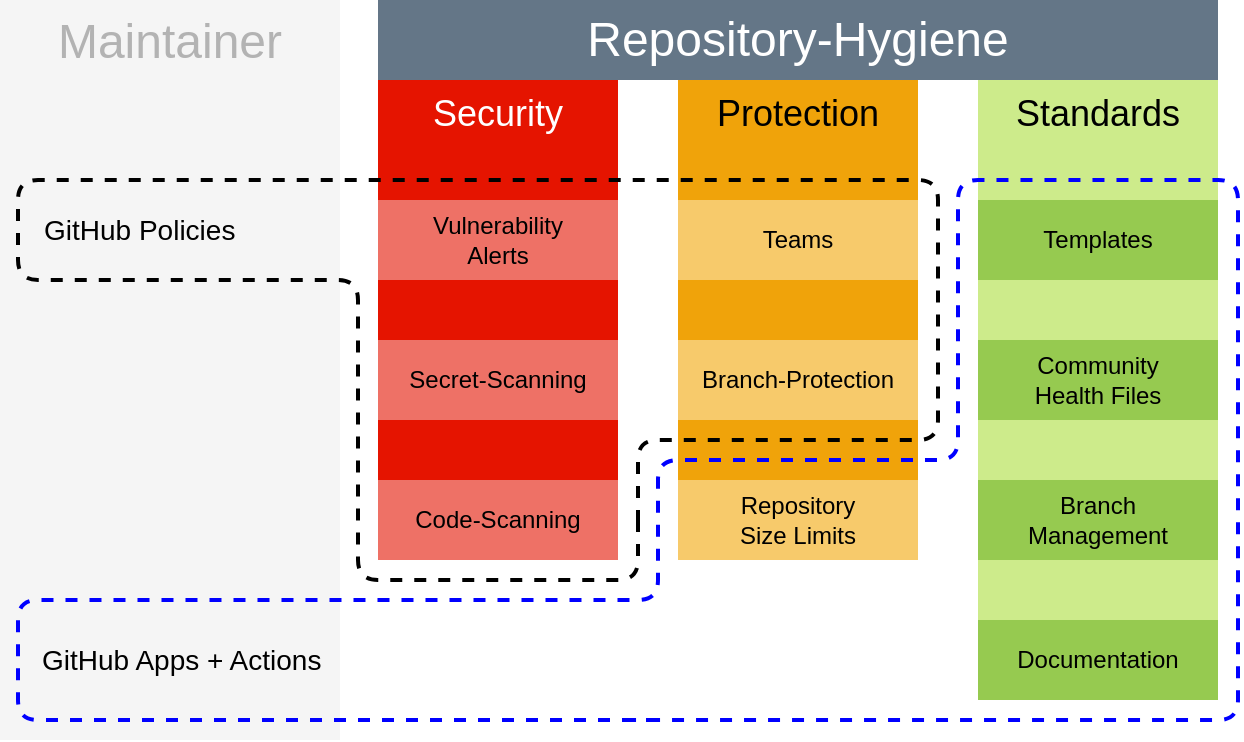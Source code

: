 <mxfile version="13.0.3" type="device"><diagram id="C5RBs43oDa-KdzZeNtuy" name="Page-1"><mxGraphModel dx="836" dy="590" grid="1" gridSize="10" guides="1" tooltips="1" connect="1" arrows="1" fold="1" page="1" pageScale="1" pageWidth="1169" pageHeight="827" math="0" shadow="0"><root><mxCell id="WIyWlLk6GJQsqaUBKTNV-0"/><mxCell id="WIyWlLk6GJQsqaUBKTNV-1" parent="WIyWlLk6GJQsqaUBKTNV-0"/><mxCell id="3v46Rg5vZmjxim807ceB-3" value="Standards" style="rounded=1;whiteSpace=wrap;html=1;fillColor=#cdeb8b;strokeColor=none;arcSize=0;fontSize=18;verticalAlign=top;" vertex="1" parent="WIyWlLk6GJQsqaUBKTNV-1"><mxGeometry x="570" y="120" width="120" height="310" as="geometry"/></mxCell><mxCell id="3v46Rg5vZmjxim807ceB-2" value="Protection" style="rounded=1;whiteSpace=wrap;html=1;fillColor=#f0a30a;strokeColor=none;arcSize=0;fontColor=#000000;fontSize=18;verticalAlign=top;" vertex="1" parent="WIyWlLk6GJQsqaUBKTNV-1"><mxGeometry x="420" y="120" width="120" height="240" as="geometry"/></mxCell><mxCell id="3v46Rg5vZmjxim807ceB-1" value="Security" style="rounded=1;whiteSpace=wrap;html=1;fillColor=#e51400;strokeColor=none;arcSize=0;fontColor=#ffffff;fontSize=18;verticalAlign=top;" vertex="1" parent="WIyWlLk6GJQsqaUBKTNV-1"><mxGeometry x="270" y="120" width="120" height="240" as="geometry"/></mxCell><mxCell id="3v46Rg5vZmjxim807ceB-26" value="Maintainer" style="rounded=1;whiteSpace=wrap;html=1;fillColor=#f5f5f5;strokeColor=none;fontColor=#B3B3B3;arcSize=0;fontSize=24;verticalAlign=top;" vertex="1" parent="WIyWlLk6GJQsqaUBKTNV-1"><mxGeometry x="81" y="80" width="170" height="370" as="geometry"/></mxCell><mxCell id="3v46Rg5vZmjxim807ceB-10" value="Community &lt;br&gt;Health Files" style="rounded=1;whiteSpace=wrap;html=1;arcSize=0;fillColor=#60a917;strokeColor=none;opacity=50;fontColor=#000000;" vertex="1" parent="WIyWlLk6GJQsqaUBKTNV-1"><mxGeometry x="570" y="250" width="120" height="40" as="geometry"/></mxCell><mxCell id="3v46Rg5vZmjxim807ceB-11" value="Branch-Protection" style="rounded=1;whiteSpace=wrap;html=1;fillColor=#fff2cc;strokeColor=none;arcSize=0;opacity=50;" vertex="1" parent="WIyWlLk6GJQsqaUBKTNV-1"><mxGeometry x="420" y="250" width="120" height="40" as="geometry"/></mxCell><mxCell id="3v46Rg5vZmjxim807ceB-12" value="Teams" style="rounded=1;whiteSpace=wrap;html=1;fillColor=#fff2cc;strokeColor=none;arcSize=0;opacity=50;" vertex="1" parent="WIyWlLk6GJQsqaUBKTNV-1"><mxGeometry x="420" y="180" width="120" height="40" as="geometry"/></mxCell><mxCell id="3v46Rg5vZmjxim807ceB-13" value="Templates" style="rounded=1;whiteSpace=wrap;html=1;arcSize=0;fillColor=#60a917;strokeColor=none;opacity=50;fontColor=#000000;" vertex="1" parent="WIyWlLk6GJQsqaUBKTNV-1"><mxGeometry x="570" y="180" width="120" height="40" as="geometry"/></mxCell><mxCell id="3v46Rg5vZmjxim807ceB-14" value="Documentation" style="rounded=1;whiteSpace=wrap;html=1;arcSize=0;fillColor=#60a917;strokeColor=none;opacity=50;fontColor=#000000;" vertex="1" parent="WIyWlLk6GJQsqaUBKTNV-1"><mxGeometry x="570" y="390" width="120" height="40" as="geometry"/></mxCell><mxCell id="3v46Rg5vZmjxim807ceB-15" value="Branch &lt;br&gt;Management" style="rounded=1;whiteSpace=wrap;html=1;arcSize=0;fillColor=#60a917;strokeColor=none;opacity=50;fontColor=#000000;" vertex="1" parent="WIyWlLk6GJQsqaUBKTNV-1"><mxGeometry x="570" y="320" width="120" height="40" as="geometry"/></mxCell><mxCell id="3v46Rg5vZmjxim807ceB-16" value="Repository&lt;br&gt;Size Limits" style="rounded=1;whiteSpace=wrap;html=1;fillColor=#fff2cc;strokeColor=none;arcSize=0;opacity=50;" vertex="1" parent="WIyWlLk6GJQsqaUBKTNV-1"><mxGeometry x="420" y="320" width="120" height="40" as="geometry"/></mxCell><mxCell id="3v46Rg5vZmjxim807ceB-17" value="Code-Scanning" style="rounded=1;whiteSpace=wrap;html=1;fillColor=#f8cecc;strokeColor=none;arcSize=0;opacity=50;fontColor=#000000;" vertex="1" parent="WIyWlLk6GJQsqaUBKTNV-1"><mxGeometry x="270" y="320" width="120" height="40" as="geometry"/></mxCell><mxCell id="3v46Rg5vZmjxim807ceB-18" value="Secret-Scanning" style="rounded=1;whiteSpace=wrap;html=1;fillColor=#f8cecc;strokeColor=none;arcSize=0;opacity=50;fontColor=#000000;" vertex="1" parent="WIyWlLk6GJQsqaUBKTNV-1"><mxGeometry x="270" y="250" width="120" height="40" as="geometry"/></mxCell><mxCell id="3v46Rg5vZmjxim807ceB-19" value="Vulnerability&lt;br&gt;Alerts" style="rounded=1;whiteSpace=wrap;html=1;fillColor=#f8cecc;strokeColor=none;arcSize=0;opacity=50;fontColor=#000000;" vertex="1" parent="WIyWlLk6GJQsqaUBKTNV-1"><mxGeometry x="270" y="180" width="120" height="40" as="geometry"/></mxCell><mxCell id="3v46Rg5vZmjxim807ceB-0" value="Repository-Hygiene" style="rounded=1;whiteSpace=wrap;html=1;fillColor=#647687;strokeColor=none;fontColor=#ffffff;arcSize=0;fontSize=24;" vertex="1" parent="WIyWlLk6GJQsqaUBKTNV-1"><mxGeometry x="270" y="80" width="420" height="40" as="geometry"/></mxCell><mxCell id="3v46Rg5vZmjxim807ceB-20" value="" style="endArrow=none;html=1;fontSize=18;fontColor=#000000;strokeColor=#000000;edgeStyle=orthogonalEdgeStyle;fillColor=#dae8fc;dashed=1;strokeWidth=2;" edge="1" parent="WIyWlLk6GJQsqaUBKTNV-1"><mxGeometry width="50" height="50" relative="1" as="geometry"><mxPoint x="400" y="340" as="sourcePoint"/><mxPoint x="400" y="340" as="targetPoint"/><Array as="points"><mxPoint x="400" y="370"/><mxPoint x="260" y="370"/><mxPoint x="260" y="220"/><mxPoint x="90" y="220"/><mxPoint x="90" y="170"/><mxPoint x="550" y="170"/><mxPoint x="550" y="300"/><mxPoint x="400" y="300"/></Array></mxGeometry></mxCell><mxCell id="3v46Rg5vZmjxim807ceB-22" value="GitHub Policies" style="text;html=1;strokeColor=none;fillColor=none;align=left;verticalAlign=middle;whiteSpace=wrap;rounded=0;fontSize=14;" vertex="1" parent="WIyWlLk6GJQsqaUBKTNV-1"><mxGeometry x="101" y="185" width="120" height="20" as="geometry"/></mxCell><mxCell id="3v46Rg5vZmjxim807ceB-23" value="" style="endArrow=none;html=1;fontSize=18;fontColor=#000000;strokeColor=#0000FF;edgeStyle=orthogonalEdgeStyle;fillColor=#dae8fc;dashed=1;strokeWidth=2;" edge="1" parent="WIyWlLk6GJQsqaUBKTNV-1"><mxGeometry width="50" height="50" relative="1" as="geometry"><mxPoint x="410" y="440" as="sourcePoint"/><mxPoint x="390" y="440" as="targetPoint"/><Array as="points"><mxPoint x="90" y="440"/><mxPoint x="90" y="380"/><mxPoint x="410" y="380"/><mxPoint x="410" y="310"/><mxPoint x="560" y="310"/><mxPoint x="560" y="170"/><mxPoint x="700" y="170"/><mxPoint x="700" y="440"/></Array></mxGeometry></mxCell><mxCell id="3v46Rg5vZmjxim807ceB-25" value="GitHub Apps + Actions" style="text;html=1;strokeColor=none;fillColor=none;align=left;verticalAlign=middle;whiteSpace=wrap;rounded=0;fontSize=14;" vertex="1" parent="WIyWlLk6GJQsqaUBKTNV-1"><mxGeometry x="100" y="400" width="151" height="20" as="geometry"/></mxCell></root></mxGraphModel></diagram></mxfile>